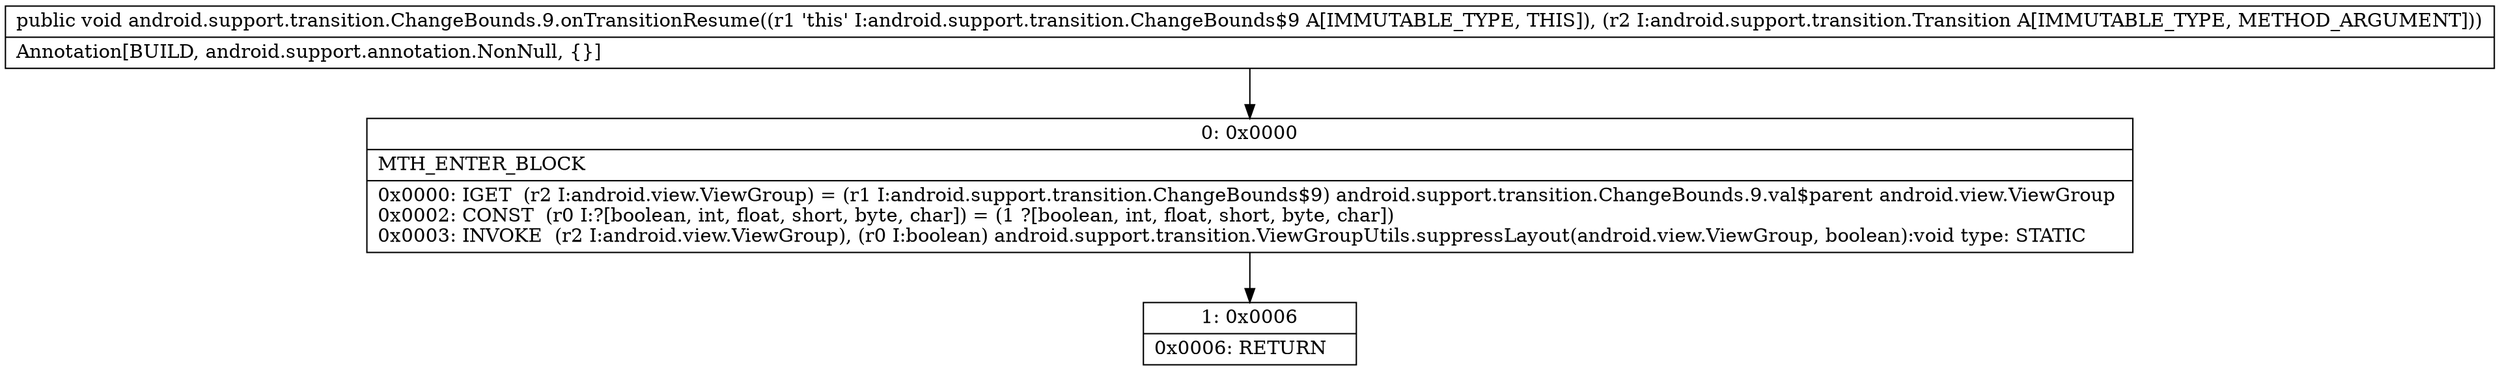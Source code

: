 digraph "CFG forandroid.support.transition.ChangeBounds.9.onTransitionResume(Landroid\/support\/transition\/Transition;)V" {
Node_0 [shape=record,label="{0\:\ 0x0000|MTH_ENTER_BLOCK\l|0x0000: IGET  (r2 I:android.view.ViewGroup) = (r1 I:android.support.transition.ChangeBounds$9) android.support.transition.ChangeBounds.9.val$parent android.view.ViewGroup \l0x0002: CONST  (r0 I:?[boolean, int, float, short, byte, char]) = (1 ?[boolean, int, float, short, byte, char]) \l0x0003: INVOKE  (r2 I:android.view.ViewGroup), (r0 I:boolean) android.support.transition.ViewGroupUtils.suppressLayout(android.view.ViewGroup, boolean):void type: STATIC \l}"];
Node_1 [shape=record,label="{1\:\ 0x0006|0x0006: RETURN   \l}"];
MethodNode[shape=record,label="{public void android.support.transition.ChangeBounds.9.onTransitionResume((r1 'this' I:android.support.transition.ChangeBounds$9 A[IMMUTABLE_TYPE, THIS]), (r2 I:android.support.transition.Transition A[IMMUTABLE_TYPE, METHOD_ARGUMENT]))  | Annotation[BUILD, android.support.annotation.NonNull, \{\}]\l}"];
MethodNode -> Node_0;
Node_0 -> Node_1;
}

